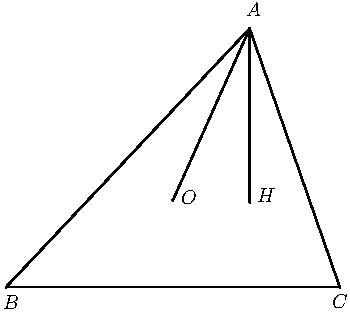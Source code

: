  /* Geogebra to Asymptote conversion, documentation at artofproblemsolving.com/Wiki go to User:Azjps/geogebra */
import graph; size(5.9869600038234605cm); 
real labelscalefactor = 0.5; /* changes label-to-point distance */
pen dps = linewidth(0.7) + fontsize(10); defaultpen(dps); /* default pen style */ 
pen dotstyle = black; /* point style */ 
real xmin = -2.992603256248442, xmax = 2.994356747575019, ymin = -1.001415844263193, ymax = 4.;  /* image dimensions */

 /* draw figures */
draw((0.8206297308021933,3.382881020075218)--(-2.366275132771526,0.), linewidth(0.8)); 
draw((0.8206297308021933,3.382881020075218)--(2.,0.), linewidth(0.8)); 
draw((0.8206297308021933,3.382881020075218)--(-0.18313756638576315,1.1359168565960278), linewidth(0.8)); 
draw((0.8206297308021933,3.382881020075218)--(0.8206297308021933,1.1110473068831628), linewidth(0.8)); 
draw((-2.366275132771526,0.)--(2.,0.), linewidth(0.8)); 
 /* dots and labels */
dot((-2.366275132771526,0.),linewidth(1.pt) + dotstyle); 
label("$B$", (-2.4399607943570456,-0.31982347459713756), NE * labelscalefactor); 
dot((0.8206297308021933,3.382881020075218),linewidth(1.pt) + dotstyle); 
label("$A$", (0.7469440692166738,3.5118309278498776), NE * labelscalefactor); 
dot((2.,0.),linewidth(1.pt) + dotstyle); 
label("$C$", (1.8706504083958464,-0.3014020592007577), NE * labelscalefactor); 
dot((0.8206297308021933,1.1110473068831628),linewidth(1.pt) + dotstyle); 
label("$H$", (0.8943153923877127,1.0802040955277334), NE * labelscalefactor); 
dot((-0.18313756638576315,1.1359168565960278),linewidth(1.pt) + dotstyle); 
label("$O$", (-0.10044103901680075,1.0617826801313535), NE * labelscalefactor); 
clip((xmin,ymin)--(xmin,ymax)--(xmax,ymax)--(xmax,ymin)--cycle); 
 /* end of picture */